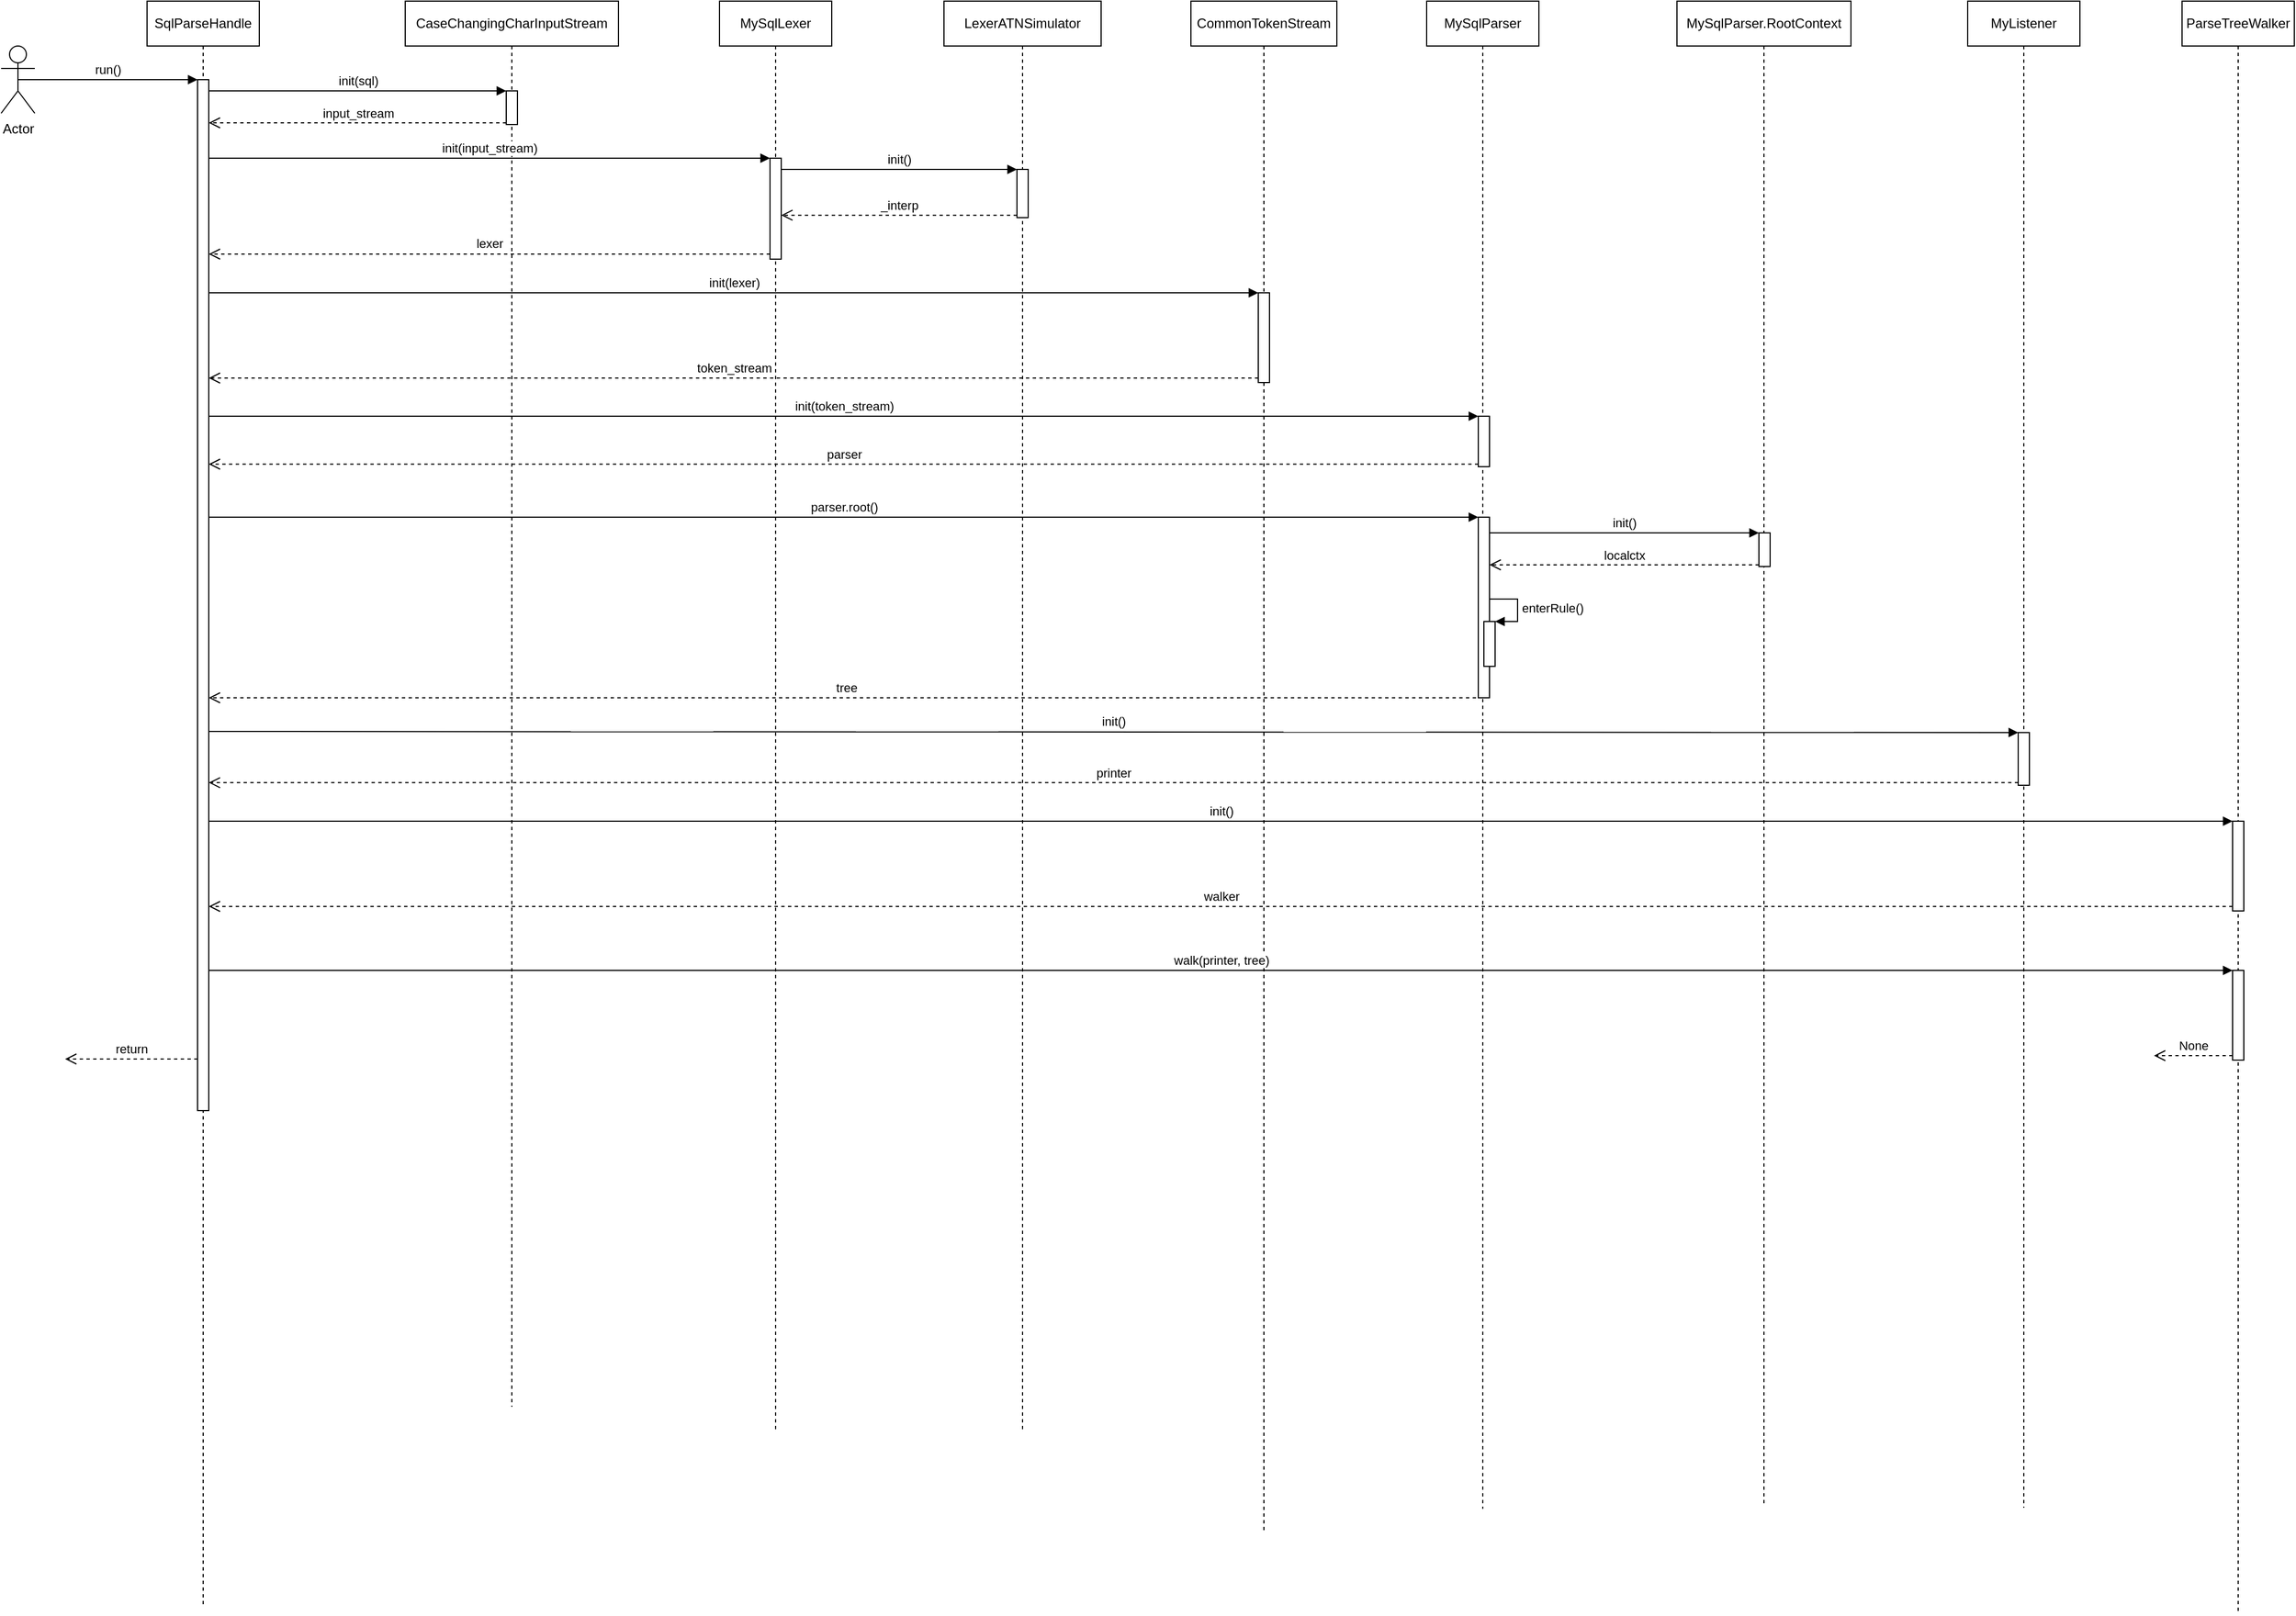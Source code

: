 <mxfile version="12.2.4" type="github" pages="1"><diagram name="Page-1" id="13e1069c-82ec-6db2-03f1-153e76fe0fe0"><mxGraphModel dx="1408" dy="748" grid="0" gridSize="10" guides="1" tooltips="1" connect="1" arrows="1" fold="1" page="0" pageScale="1" pageWidth="1100" pageHeight="850" background="#ffffff" math="0" shadow="0"><root><mxCell id="0"/><mxCell id="1" parent="0"/><mxCell id="NhgH__GdJye5LMjhZpeJ-1" value="SqlParseHandle" style="shape=umlLifeline;perimeter=lifelinePerimeter;whiteSpace=wrap;html=1;container=1;collapsible=0;recursiveResize=0;outlineConnect=0;" parent="1" vertex="1"><mxGeometry x="150" y="20" width="100" height="1430" as="geometry"/></mxCell><mxCell id="NhgH__GdJye5LMjhZpeJ-5" value="" style="html=1;points=[];perimeter=orthogonalPerimeter;" parent="NhgH__GdJye5LMjhZpeJ-1" vertex="1"><mxGeometry x="45" y="70" width="10" height="919" as="geometry"/></mxCell><mxCell id="NhgH__GdJye5LMjhZpeJ-7" value="return" style="html=1;verticalAlign=bottom;endArrow=open;dashed=1;endSize=8;exitX=0;exitY=0.95;" parent="NhgH__GdJye5LMjhZpeJ-1" source="NhgH__GdJye5LMjhZpeJ-5" edge="1"><mxGeometry relative="1" as="geometry"><mxPoint x="-73" y="943" as="targetPoint"/></mxGeometry></mxCell><mxCell id="NhgH__GdJye5LMjhZpeJ-2" value="Actor" style="shape=umlActor;verticalLabelPosition=bottom;labelBackgroundColor=#ffffff;verticalAlign=top;html=1;" parent="1" vertex="1"><mxGeometry x="20" y="60" width="30" height="60" as="geometry"/></mxCell><mxCell id="NhgH__GdJye5LMjhZpeJ-6" value="run()" style="html=1;verticalAlign=bottom;endArrow=block;entryX=0;entryY=0;exitX=0.5;exitY=0.5;exitDx=0;exitDy=0;exitPerimeter=0;" parent="1" source="NhgH__GdJye5LMjhZpeJ-2" target="NhgH__GdJye5LMjhZpeJ-5" edge="1"><mxGeometry relative="1" as="geometry"><mxPoint x="80" y="100" as="sourcePoint"/></mxGeometry></mxCell><mxCell id="NhgH__GdJye5LMjhZpeJ-8" value="CaseChangingCharInputStream" style="shape=umlLifeline;perimeter=lifelinePerimeter;whiteSpace=wrap;html=1;container=1;collapsible=0;recursiveResize=0;outlineConnect=0;" parent="1" vertex="1"><mxGeometry x="380" y="20" width="190" height="1253" as="geometry"/></mxCell><mxCell id="NhgH__GdJye5LMjhZpeJ-9" value="" style="html=1;points=[];perimeter=orthogonalPerimeter;" parent="NhgH__GdJye5LMjhZpeJ-8" vertex="1"><mxGeometry x="90" y="80" width="10" height="30" as="geometry"/></mxCell><mxCell id="NhgH__GdJye5LMjhZpeJ-10" value="init(sql)" style="html=1;verticalAlign=bottom;endArrow=block;entryX=0;entryY=0;" parent="1" source="NhgH__GdJye5LMjhZpeJ-5" target="NhgH__GdJye5LMjhZpeJ-9" edge="1"><mxGeometry relative="1" as="geometry"><mxPoint x="400" y="100" as="sourcePoint"/></mxGeometry></mxCell><mxCell id="NhgH__GdJye5LMjhZpeJ-11" value="input_stream" style="html=1;verticalAlign=bottom;endArrow=open;dashed=1;endSize=8;exitX=0;exitY=0.95;" parent="1" source="NhgH__GdJye5LMjhZpeJ-9" target="NhgH__GdJye5LMjhZpeJ-5" edge="1"><mxGeometry relative="1" as="geometry"><mxPoint x="400" y="176" as="targetPoint"/></mxGeometry></mxCell><mxCell id="NhgH__GdJye5LMjhZpeJ-12" value="MySqlLexer" style="shape=umlLifeline;perimeter=lifelinePerimeter;whiteSpace=wrap;html=1;container=1;collapsible=0;recursiveResize=0;outlineConnect=0;" parent="1" vertex="1"><mxGeometry x="660" y="20" width="100" height="1275" as="geometry"/></mxCell><mxCell id="NhgH__GdJye5LMjhZpeJ-13" value="" style="html=1;points=[];perimeter=orthogonalPerimeter;" parent="NhgH__GdJye5LMjhZpeJ-12" vertex="1"><mxGeometry x="45" y="140" width="10" height="90" as="geometry"/></mxCell><mxCell id="NhgH__GdJye5LMjhZpeJ-14" value="init(input_stream)" style="html=1;verticalAlign=bottom;endArrow=block;entryX=0;entryY=0;" parent="1" source="NhgH__GdJye5LMjhZpeJ-5" target="NhgH__GdJye5LMjhZpeJ-13" edge="1"><mxGeometry relative="1" as="geometry"><mxPoint x="635" y="140" as="sourcePoint"/></mxGeometry></mxCell><mxCell id="NhgH__GdJye5LMjhZpeJ-15" value="lexer" style="html=1;verticalAlign=bottom;endArrow=open;dashed=1;endSize=8;exitX=0;exitY=0.95;" parent="1" source="NhgH__GdJye5LMjhZpeJ-13" target="NhgH__GdJye5LMjhZpeJ-5" edge="1"><mxGeometry relative="1" as="geometry"><mxPoint x="635" y="216" as="targetPoint"/></mxGeometry></mxCell><mxCell id="NhgH__GdJye5LMjhZpeJ-16" value="LexerATNSimulator" style="shape=umlLifeline;perimeter=lifelinePerimeter;whiteSpace=wrap;html=1;container=1;collapsible=0;recursiveResize=0;outlineConnect=0;" parent="1" vertex="1"><mxGeometry x="860" y="20" width="140" height="1274" as="geometry"/></mxCell><mxCell id="NhgH__GdJye5LMjhZpeJ-17" value="" style="html=1;points=[];perimeter=orthogonalPerimeter;" parent="NhgH__GdJye5LMjhZpeJ-16" vertex="1"><mxGeometry x="65" y="150" width="10" height="43" as="geometry"/></mxCell><mxCell id="NhgH__GdJye5LMjhZpeJ-18" value="init()" style="html=1;verticalAlign=bottom;endArrow=block;entryX=0;entryY=0;" parent="1" source="NhgH__GdJye5LMjhZpeJ-13" target="NhgH__GdJye5LMjhZpeJ-17" edge="1"><mxGeometry relative="1" as="geometry"><mxPoint x="855" y="165" as="sourcePoint"/></mxGeometry></mxCell><mxCell id="NhgH__GdJye5LMjhZpeJ-19" value="_interp" style="html=1;verticalAlign=bottom;endArrow=open;dashed=1;endSize=8;exitX=0;exitY=0.95;" parent="1" source="NhgH__GdJye5LMjhZpeJ-17" target="NhgH__GdJye5LMjhZpeJ-13" edge="1"><mxGeometry relative="1" as="geometry"><mxPoint x="855" y="241" as="targetPoint"/></mxGeometry></mxCell><mxCell id="NhgH__GdJye5LMjhZpeJ-20" value="CommonTokenStream" style="shape=umlLifeline;perimeter=lifelinePerimeter;whiteSpace=wrap;html=1;container=1;collapsible=0;recursiveResize=0;outlineConnect=0;" parent="1" vertex="1"><mxGeometry x="1080" y="20" width="130" height="1366" as="geometry"/></mxCell><mxCell id="NhgH__GdJye5LMjhZpeJ-21" value="" style="html=1;points=[];perimeter=orthogonalPerimeter;" parent="NhgH__GdJye5LMjhZpeJ-20" vertex="1"><mxGeometry x="60" y="260" width="10" height="80" as="geometry"/></mxCell><mxCell id="NhgH__GdJye5LMjhZpeJ-22" value="init(lexer)" style="html=1;verticalAlign=bottom;endArrow=block;entryX=0;entryY=0;" parent="1" source="NhgH__GdJye5LMjhZpeJ-5" target="NhgH__GdJye5LMjhZpeJ-21" edge="1"><mxGeometry relative="1" as="geometry"><mxPoint x="690" y="300" as="sourcePoint"/></mxGeometry></mxCell><mxCell id="NhgH__GdJye5LMjhZpeJ-23" value="token_stream" style="html=1;verticalAlign=bottom;endArrow=open;dashed=1;endSize=8;exitX=0;exitY=0.95;" parent="1" source="NhgH__GdJye5LMjhZpeJ-21" target="NhgH__GdJye5LMjhZpeJ-5" edge="1"><mxGeometry relative="1" as="geometry"><mxPoint x="1070" y="356" as="targetPoint"/></mxGeometry></mxCell><mxCell id="NhgH__GdJye5LMjhZpeJ-24" value="MySqlParser" style="shape=umlLifeline;perimeter=lifelinePerimeter;whiteSpace=wrap;html=1;container=1;collapsible=0;recursiveResize=0;outlineConnect=0;" parent="1" vertex="1"><mxGeometry x="1290" y="20" width="100" height="1344" as="geometry"/></mxCell><mxCell id="NhgH__GdJye5LMjhZpeJ-25" value="" style="html=1;points=[];perimeter=orthogonalPerimeter;" parent="NhgH__GdJye5LMjhZpeJ-24" vertex="1"><mxGeometry x="46" y="370" width="10" height="45" as="geometry"/></mxCell><mxCell id="NhgH__GdJye5LMjhZpeJ-28" value="" style="html=1;points=[];perimeter=orthogonalPerimeter;" parent="NhgH__GdJye5LMjhZpeJ-24" vertex="1"><mxGeometry x="46" y="460" width="10" height="161" as="geometry"/></mxCell><mxCell id="NhgH__GdJye5LMjhZpeJ-35" value="" style="html=1;points=[];perimeter=orthogonalPerimeter;" parent="NhgH__GdJye5LMjhZpeJ-24" vertex="1"><mxGeometry x="51" y="553" width="10" height="40" as="geometry"/></mxCell><mxCell id="NhgH__GdJye5LMjhZpeJ-36" value="enterRule()" style="edgeStyle=orthogonalEdgeStyle;html=1;align=left;spacingLeft=2;endArrow=block;rounded=0;entryX=1;entryY=0;" parent="NhgH__GdJye5LMjhZpeJ-24" target="NhgH__GdJye5LMjhZpeJ-35" edge="1"><mxGeometry relative="1" as="geometry"><mxPoint x="56" y="533" as="sourcePoint"/><Array as="points"><mxPoint x="81" y="533"/></Array></mxGeometry></mxCell><mxCell id="NhgH__GdJye5LMjhZpeJ-26" value="init(token_stream)" style="html=1;verticalAlign=bottom;endArrow=block;entryX=0;entryY=0;" parent="1" source="NhgH__GdJye5LMjhZpeJ-5" target="NhgH__GdJye5LMjhZpeJ-25" edge="1"><mxGeometry relative="1" as="geometry"><mxPoint x="1266" y="390" as="sourcePoint"/></mxGeometry></mxCell><mxCell id="NhgH__GdJye5LMjhZpeJ-27" value="parser" style="html=1;verticalAlign=bottom;endArrow=open;dashed=1;endSize=8;exitX=0;exitY=0.95;" parent="1" source="NhgH__GdJye5LMjhZpeJ-25" target="NhgH__GdJye5LMjhZpeJ-5" edge="1"><mxGeometry relative="1" as="geometry"><mxPoint x="1266" y="466" as="targetPoint"/></mxGeometry></mxCell><mxCell id="NhgH__GdJye5LMjhZpeJ-29" value="parser.root()" style="html=1;verticalAlign=bottom;endArrow=block;entryX=0;entryY=0;" parent="1" source="NhgH__GdJye5LMjhZpeJ-5" target="NhgH__GdJye5LMjhZpeJ-28" edge="1"><mxGeometry relative="1" as="geometry"><mxPoint x="1266" y="480" as="sourcePoint"/></mxGeometry></mxCell><mxCell id="NhgH__GdJye5LMjhZpeJ-31" value="MySqlParser.RootContext" style="shape=umlLifeline;perimeter=lifelinePerimeter;whiteSpace=wrap;html=1;container=1;collapsible=0;recursiveResize=0;outlineConnect=0;" parent="1" vertex="1"><mxGeometry x="1513" y="20" width="155" height="1342" as="geometry"/></mxCell><mxCell id="NhgH__GdJye5LMjhZpeJ-32" value="" style="html=1;points=[];perimeter=orthogonalPerimeter;" parent="NhgH__GdJye5LMjhZpeJ-31" vertex="1"><mxGeometry x="73" y="474" width="10" height="30" as="geometry"/></mxCell><mxCell id="NhgH__GdJye5LMjhZpeJ-33" value="init()" style="html=1;verticalAlign=bottom;endArrow=block;entryX=0;entryY=0;" parent="1" source="NhgH__GdJye5LMjhZpeJ-28" target="NhgH__GdJye5LMjhZpeJ-32" edge="1"><mxGeometry relative="1" as="geometry"><mxPoint x="1488" y="485" as="sourcePoint"/></mxGeometry></mxCell><mxCell id="NhgH__GdJye5LMjhZpeJ-34" value="localctx" style="html=1;verticalAlign=bottom;endArrow=open;dashed=1;endSize=8;exitX=0;exitY=0.95;" parent="1" source="NhgH__GdJye5LMjhZpeJ-32" target="NhgH__GdJye5LMjhZpeJ-28" edge="1"><mxGeometry relative="1" as="geometry"><mxPoint x="1488" y="561" as="targetPoint"/></mxGeometry></mxCell><mxCell id="NhgH__GdJye5LMjhZpeJ-37" value="tree" style="html=1;verticalAlign=bottom;endArrow=open;dashed=1;endSize=8;exitX=0.4;exitY=1;exitDx=0;exitDy=0;exitPerimeter=0;" parent="1" source="NhgH__GdJye5LMjhZpeJ-28" target="NhgH__GdJye5LMjhZpeJ-5" edge="1"><mxGeometry relative="1" as="geometry"><mxPoint x="1319" y="651" as="sourcePoint"/><mxPoint x="236" y="656" as="targetPoint"/></mxGeometry></mxCell><mxCell id="NhgH__GdJye5LMjhZpeJ-38" value="MyListener" style="shape=umlLifeline;perimeter=lifelinePerimeter;whiteSpace=wrap;html=1;container=1;collapsible=0;recursiveResize=0;outlineConnect=0;" parent="1" vertex="1"><mxGeometry x="1772" y="20" width="100" height="1343" as="geometry"/></mxCell><mxCell id="NhgH__GdJye5LMjhZpeJ-39" value="" style="html=1;points=[];perimeter=orthogonalPerimeter;" parent="NhgH__GdJye5LMjhZpeJ-38" vertex="1"><mxGeometry x="45" y="652" width="10" height="47" as="geometry"/></mxCell><mxCell id="NhgH__GdJye5LMjhZpeJ-40" value="init()" style="html=1;verticalAlign=bottom;endArrow=block;entryX=0;entryY=0;" parent="1" target="NhgH__GdJye5LMjhZpeJ-39" edge="1"><mxGeometry relative="1" as="geometry"><mxPoint x="205" y="671" as="sourcePoint"/></mxGeometry></mxCell><mxCell id="NhgH__GdJye5LMjhZpeJ-41" value="printer" style="html=1;verticalAlign=bottom;endArrow=open;dashed=1;endSize=8;exitX=0;exitY=0.95;" parent="1" source="NhgH__GdJye5LMjhZpeJ-39" target="NhgH__GdJye5LMjhZpeJ-5" edge="1"><mxGeometry relative="1" as="geometry"><mxPoint x="205" y="747" as="targetPoint"/></mxGeometry></mxCell><mxCell id="NhgH__GdJye5LMjhZpeJ-46" value="&lt;div&gt;ParseTreeWalker&lt;/div&gt;" style="shape=umlLifeline;perimeter=lifelinePerimeter;whiteSpace=wrap;html=1;container=1;collapsible=0;recursiveResize=0;outlineConnect=0;" parent="1" vertex="1"><mxGeometry x="1963" y="20" width="100" height="1438" as="geometry"/></mxCell><mxCell id="NhgH__GdJye5LMjhZpeJ-47" value="" style="html=1;points=[];perimeter=orthogonalPerimeter;" parent="NhgH__GdJye5LMjhZpeJ-46" vertex="1"><mxGeometry x="45" y="731" width="10" height="80" as="geometry"/></mxCell><mxCell id="NhgH__GdJye5LMjhZpeJ-50" value="" style="html=1;points=[];perimeter=orthogonalPerimeter;" parent="NhgH__GdJye5LMjhZpeJ-46" vertex="1"><mxGeometry x="45" y="864" width="10" height="80" as="geometry"/></mxCell><mxCell id="NhgH__GdJye5LMjhZpeJ-52" value="None" style="html=1;verticalAlign=bottom;endArrow=open;dashed=1;endSize=8;exitX=0;exitY=0.95;" parent="NhgH__GdJye5LMjhZpeJ-46" source="NhgH__GdJye5LMjhZpeJ-50" edge="1"><mxGeometry relative="1" as="geometry"><mxPoint x="-25" y="940" as="targetPoint"/></mxGeometry></mxCell><mxCell id="NhgH__GdJye5LMjhZpeJ-48" value="init()" style="html=1;verticalAlign=bottom;endArrow=block;entryX=0;entryY=0;" parent="1" source="NhgH__GdJye5LMjhZpeJ-5" target="NhgH__GdJye5LMjhZpeJ-47" edge="1"><mxGeometry relative="1" as="geometry"><mxPoint x="1938" y="736" as="sourcePoint"/></mxGeometry></mxCell><mxCell id="NhgH__GdJye5LMjhZpeJ-49" value="walker" style="html=1;verticalAlign=bottom;endArrow=open;dashed=1;endSize=8;exitX=0;exitY=0.95;" parent="1" source="NhgH__GdJye5LMjhZpeJ-47" target="NhgH__GdJye5LMjhZpeJ-5" edge="1"><mxGeometry relative="1" as="geometry"><mxPoint x="1938" y="812" as="targetPoint"/></mxGeometry></mxCell><mxCell id="NhgH__GdJye5LMjhZpeJ-51" value="walk(printer, tree)" style="html=1;verticalAlign=bottom;endArrow=block;entryX=0;entryY=0;" parent="1" source="NhgH__GdJye5LMjhZpeJ-5" target="NhgH__GdJye5LMjhZpeJ-50" edge="1"><mxGeometry relative="1" as="geometry"><mxPoint x="1938" y="884" as="sourcePoint"/></mxGeometry></mxCell></root></mxGraphModel></diagram></mxfile>